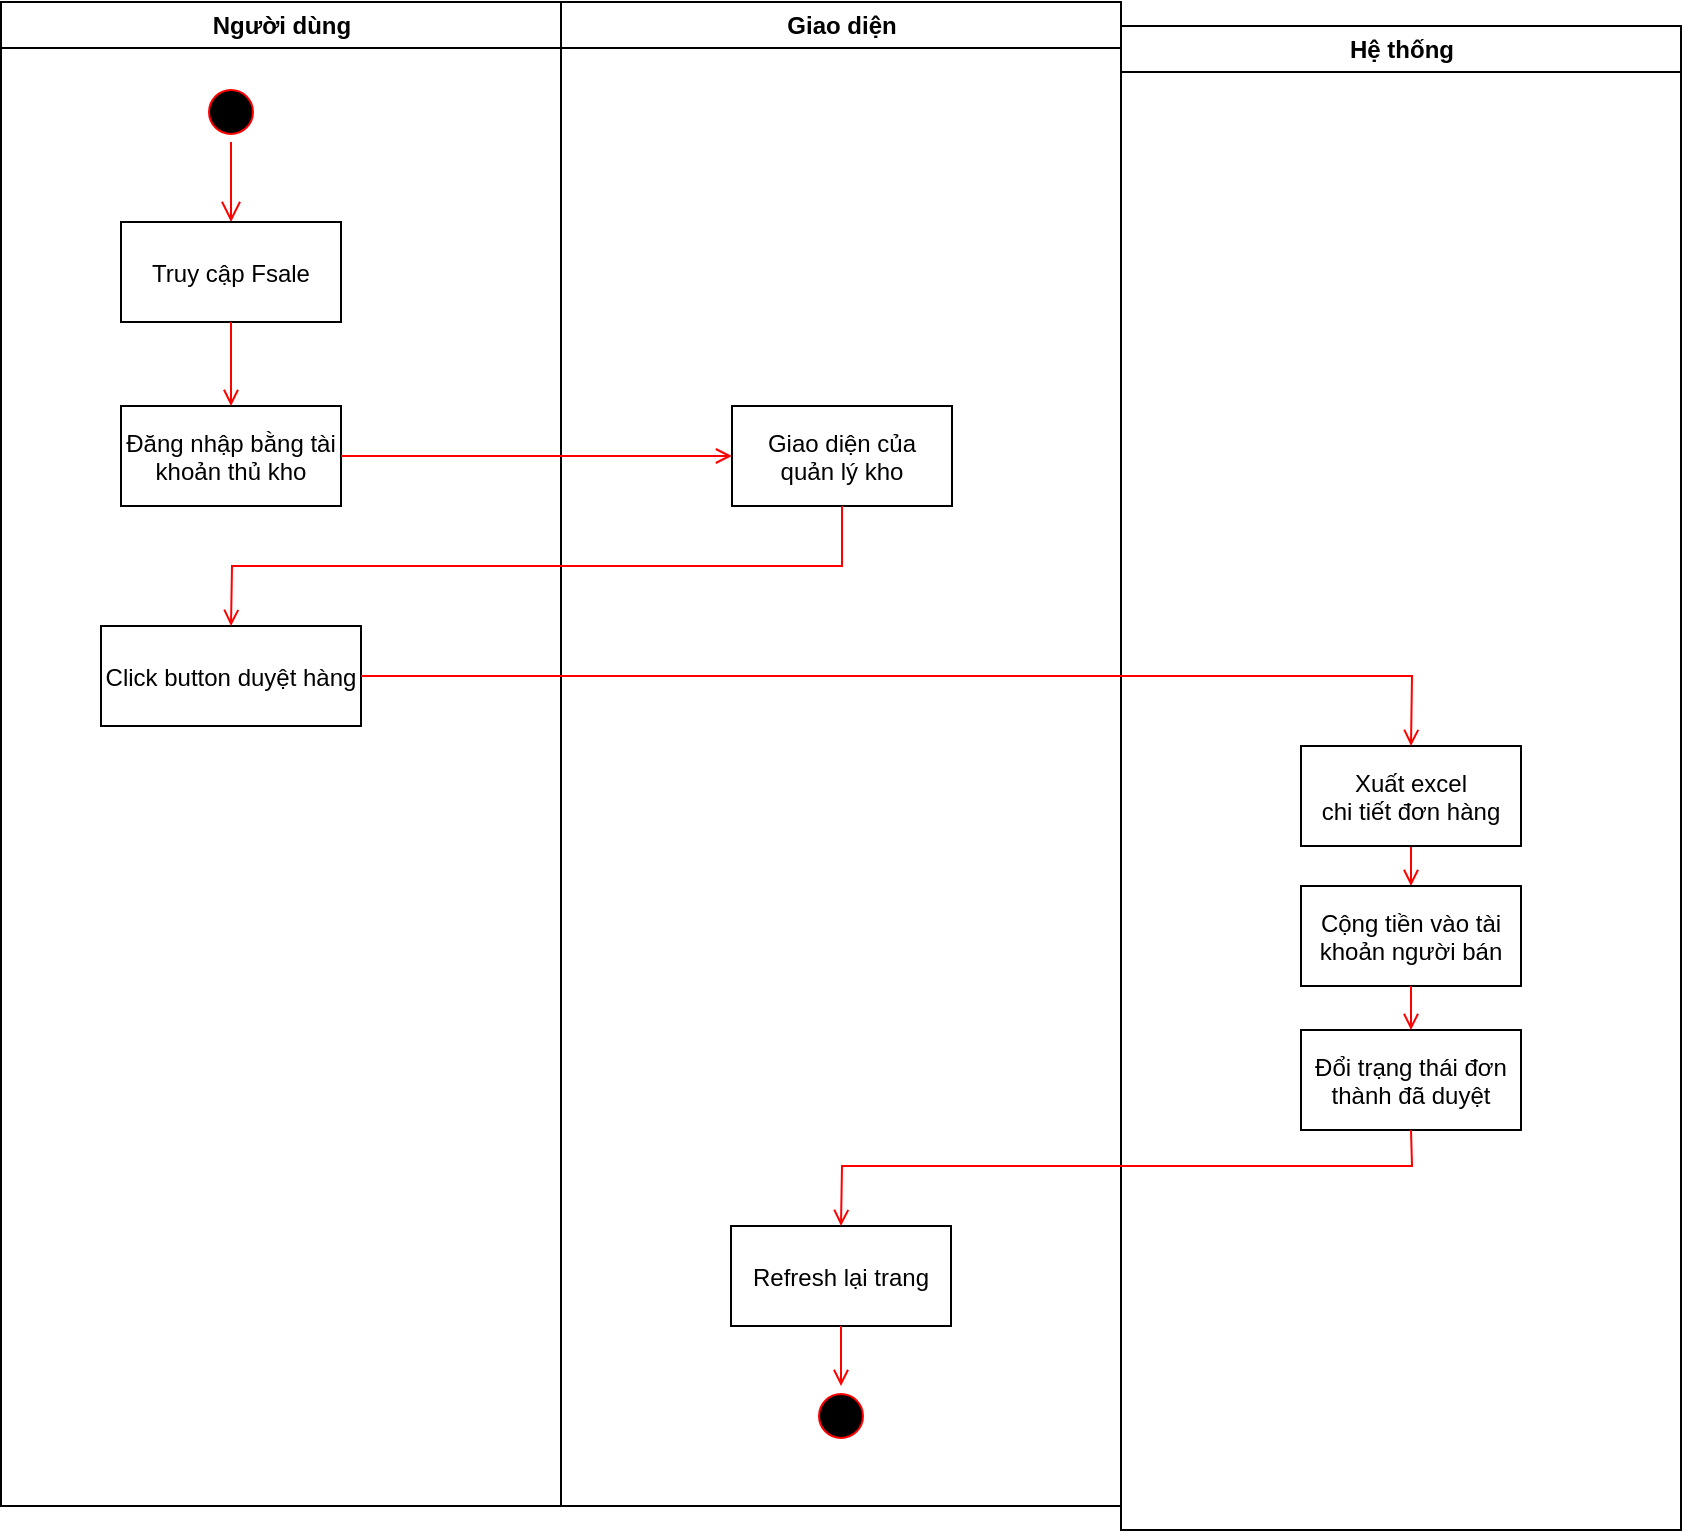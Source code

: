 <mxfile version="14.9.0" type="github">
  <diagram id="WE8mRkxJ6QYw7pnQf_lu" name="Page-1">
    <mxGraphModel dx="952" dy="456" grid="1" gridSize="10" guides="1" tooltips="1" connect="1" arrows="1" fold="1" page="1" pageScale="1" pageWidth="827" pageHeight="1169" math="0" shadow="0">
      <root>
        <mxCell id="0" />
        <mxCell id="1" parent="0" />
        <mxCell id="6d75Q0BAorunseVZBWpx-1" value="Người dùng" style="swimlane;whiteSpace=wrap" parent="1" vertex="1">
          <mxGeometry x="164.5" y="128" width="280" height="752" as="geometry" />
        </mxCell>
        <mxCell id="6d75Q0BAorunseVZBWpx-2" value="" style="ellipse;shape=startState;fillColor=#000000;strokeColor=#ff0000;" parent="6d75Q0BAorunseVZBWpx-1" vertex="1">
          <mxGeometry x="100" y="40" width="30" height="30" as="geometry" />
        </mxCell>
        <mxCell id="6d75Q0BAorunseVZBWpx-3" value="" style="edgeStyle=elbowEdgeStyle;elbow=horizontal;verticalAlign=bottom;endArrow=open;endSize=8;strokeColor=#FF0000;endFill=1;rounded=0" parent="6d75Q0BAorunseVZBWpx-1" source="6d75Q0BAorunseVZBWpx-2" target="6d75Q0BAorunseVZBWpx-4" edge="1">
          <mxGeometry x="100" y="40" as="geometry">
            <mxPoint x="115" y="110" as="targetPoint" />
          </mxGeometry>
        </mxCell>
        <mxCell id="6d75Q0BAorunseVZBWpx-4" value="Truy cập Fsale" style="" parent="6d75Q0BAorunseVZBWpx-1" vertex="1">
          <mxGeometry x="60" y="110" width="110" height="50" as="geometry" />
        </mxCell>
        <mxCell id="6d75Q0BAorunseVZBWpx-5" value="Đăng nhập bằng tài &#xa;khoản thủ kho" style="" parent="6d75Q0BAorunseVZBWpx-1" vertex="1">
          <mxGeometry x="60" y="202" width="110" height="50" as="geometry" />
        </mxCell>
        <mxCell id="6d75Q0BAorunseVZBWpx-6" value="" style="endArrow=open;strokeColor=#FF0000;endFill=1;rounded=0" parent="6d75Q0BAorunseVZBWpx-1" source="6d75Q0BAorunseVZBWpx-4" target="6d75Q0BAorunseVZBWpx-5" edge="1">
          <mxGeometry relative="1" as="geometry" />
        </mxCell>
        <mxCell id="6d75Q0BAorunseVZBWpx-7" value="Click button duyệt hàng" style="" parent="6d75Q0BAorunseVZBWpx-1" vertex="1">
          <mxGeometry x="50" y="312" width="130" height="50" as="geometry" />
        </mxCell>
        <mxCell id="6d75Q0BAorunseVZBWpx-8" value="Giao diện" style="swimlane;whiteSpace=wrap" parent="1" vertex="1">
          <mxGeometry x="444.5" y="128" width="280" height="752" as="geometry" />
        </mxCell>
        <mxCell id="6d75Q0BAorunseVZBWpx-9" value="Giao diện của &#xa;quản lý kho" style="" parent="6d75Q0BAorunseVZBWpx-8" vertex="1">
          <mxGeometry x="85.5" y="202" width="110" height="50" as="geometry" />
        </mxCell>
        <mxCell id="6d75Q0BAorunseVZBWpx-10" value="Refresh lại trang" style="" parent="6d75Q0BAorunseVZBWpx-8" vertex="1">
          <mxGeometry x="85" y="612" width="110" height="50" as="geometry" />
        </mxCell>
        <mxCell id="6d75Q0BAorunseVZBWpx-12" value="" style="ellipse;shape=startState;fillColor=#000000;strokeColor=#ff0000;" parent="6d75Q0BAorunseVZBWpx-8" vertex="1">
          <mxGeometry x="125" y="692" width="30" height="30" as="geometry" />
        </mxCell>
        <mxCell id="6d75Q0BAorunseVZBWpx-13" value="" style="endArrow=open;strokeColor=#FF0000;endFill=1;rounded=0;exitX=0.5;exitY=1;exitDx=0;exitDy=0;entryX=0.5;entryY=0;entryDx=0;entryDy=0;" parent="6d75Q0BAorunseVZBWpx-8" source="6d75Q0BAorunseVZBWpx-10" target="6d75Q0BAorunseVZBWpx-12" edge="1">
          <mxGeometry relative="1" as="geometry">
            <mxPoint x="135.5" y="572" as="sourcePoint" />
            <mxPoint x="135.5" y="614" as="targetPoint" />
          </mxGeometry>
        </mxCell>
        <mxCell id="6d75Q0BAorunseVZBWpx-14" value="Hệ thống" style="swimlane;whiteSpace=wrap" parent="1" vertex="1">
          <mxGeometry x="724.5" y="140" width="280" height="752" as="geometry" />
        </mxCell>
        <mxCell id="6d75Q0BAorunseVZBWpx-16" value="Đổi trạng thái đơn&#xa;thành đã duyệt" style="" parent="6d75Q0BAorunseVZBWpx-14" vertex="1">
          <mxGeometry x="90" y="502" width="110" height="50" as="geometry" />
        </mxCell>
        <mxCell id="6d75Q0BAorunseVZBWpx-17" value="" style="endArrow=open;strokeColor=#FF0000;endFill=1;rounded=0;exitX=0.5;exitY=1;exitDx=0;exitDy=0;entryX=0.5;entryY=0;entryDx=0;entryDy=0;" parent="6d75Q0BAorunseVZBWpx-14" source="6d75Q0BAorunseVZBWpx-26" target="pMcczWtnKn_Ql-7QkM7y-1" edge="1">
          <mxGeometry relative="1" as="geometry">
            <mxPoint x="145" y="432" as="sourcePoint" />
            <mxPoint x="185.5" y="430" as="targetPoint" />
          </mxGeometry>
        </mxCell>
        <mxCell id="6d75Q0BAorunseVZBWpx-26" value="Xuất excel &#xa;chi tiết đơn hàng" style="" parent="6d75Q0BAorunseVZBWpx-14" vertex="1">
          <mxGeometry x="90" y="360" width="110" height="50" as="geometry" />
        </mxCell>
        <mxCell id="pMcczWtnKn_Ql-7QkM7y-1" value="Cộng tiền vào tài &#xa;khoản người bán" style="" vertex="1" parent="6d75Q0BAorunseVZBWpx-14">
          <mxGeometry x="90" y="430" width="110" height="50" as="geometry" />
        </mxCell>
        <mxCell id="pMcczWtnKn_Ql-7QkM7y-2" value="" style="endArrow=open;strokeColor=#FF0000;endFill=1;rounded=0;exitX=0.5;exitY=1;exitDx=0;exitDy=0;entryX=0.5;entryY=0;entryDx=0;entryDy=0;" edge="1" parent="6d75Q0BAorunseVZBWpx-14" source="pMcczWtnKn_Ql-7QkM7y-1" target="6d75Q0BAorunseVZBWpx-16">
          <mxGeometry relative="1" as="geometry">
            <mxPoint x="155" y="420" as="sourcePoint" />
            <mxPoint x="155" y="440" as="targetPoint" />
          </mxGeometry>
        </mxCell>
        <mxCell id="6d75Q0BAorunseVZBWpx-18" value="" style="endArrow=open;strokeColor=#FF0000;endFill=1;rounded=0;entryX=0;entryY=0.5;entryDx=0;entryDy=0;exitX=1;exitY=0.5;exitDx=0;exitDy=0;" parent="1" source="6d75Q0BAorunseVZBWpx-5" target="6d75Q0BAorunseVZBWpx-9" edge="1">
          <mxGeometry relative="1" as="geometry">
            <mxPoint x="334.5" y="478" as="sourcePoint" />
            <mxPoint x="464.5" y="478" as="targetPoint" />
          </mxGeometry>
        </mxCell>
        <mxCell id="6d75Q0BAorunseVZBWpx-19" value="" style="endArrow=open;strokeColor=#FF0000;endFill=1;rounded=0;exitX=0.5;exitY=1;exitDx=0;exitDy=0;entryX=0.5;entryY=0;entryDx=0;entryDy=0;" parent="1" source="6d75Q0BAorunseVZBWpx-9" target="6d75Q0BAorunseVZBWpx-7" edge="1">
          <mxGeometry relative="1" as="geometry">
            <mxPoint x="590" y="400" as="sourcePoint" />
            <mxPoint x="250" y="440" as="targetPoint" />
            <Array as="points">
              <mxPoint x="585" y="410" />
              <mxPoint x="280" y="410" />
            </Array>
          </mxGeometry>
        </mxCell>
        <mxCell id="6d75Q0BAorunseVZBWpx-20" value="" style="endArrow=open;strokeColor=#FF0000;endFill=1;rounded=0;exitX=1;exitY=0.5;exitDx=0;exitDy=0;entryX=0.5;entryY=0;entryDx=0;entryDy=0;" parent="1" source="6d75Q0BAorunseVZBWpx-7" target="6d75Q0BAorunseVZBWpx-26" edge="1">
          <mxGeometry relative="1" as="geometry">
            <mxPoint x="344.5" y="365" as="sourcePoint" />
            <mxPoint x="869.5" y="480" as="targetPoint" />
            <Array as="points">
              <mxPoint x="870" y="465" />
            </Array>
          </mxGeometry>
        </mxCell>
        <mxCell id="6d75Q0BAorunseVZBWpx-24" value="" style="endArrow=open;strokeColor=#FF0000;endFill=1;rounded=0;entryX=0.5;entryY=0;entryDx=0;entryDy=0;exitX=0.5;exitY=1;exitDx=0;exitDy=0;" parent="1" source="6d75Q0BAorunseVZBWpx-16" target="6d75Q0BAorunseVZBWpx-10" edge="1">
          <mxGeometry relative="1" as="geometry">
            <mxPoint x="880" y="730" as="sourcePoint" />
            <mxPoint x="584.5" y="630" as="targetPoint" />
            <Array as="points">
              <mxPoint x="870" y="710" />
              <mxPoint x="585" y="710" />
            </Array>
          </mxGeometry>
        </mxCell>
      </root>
    </mxGraphModel>
  </diagram>
</mxfile>
